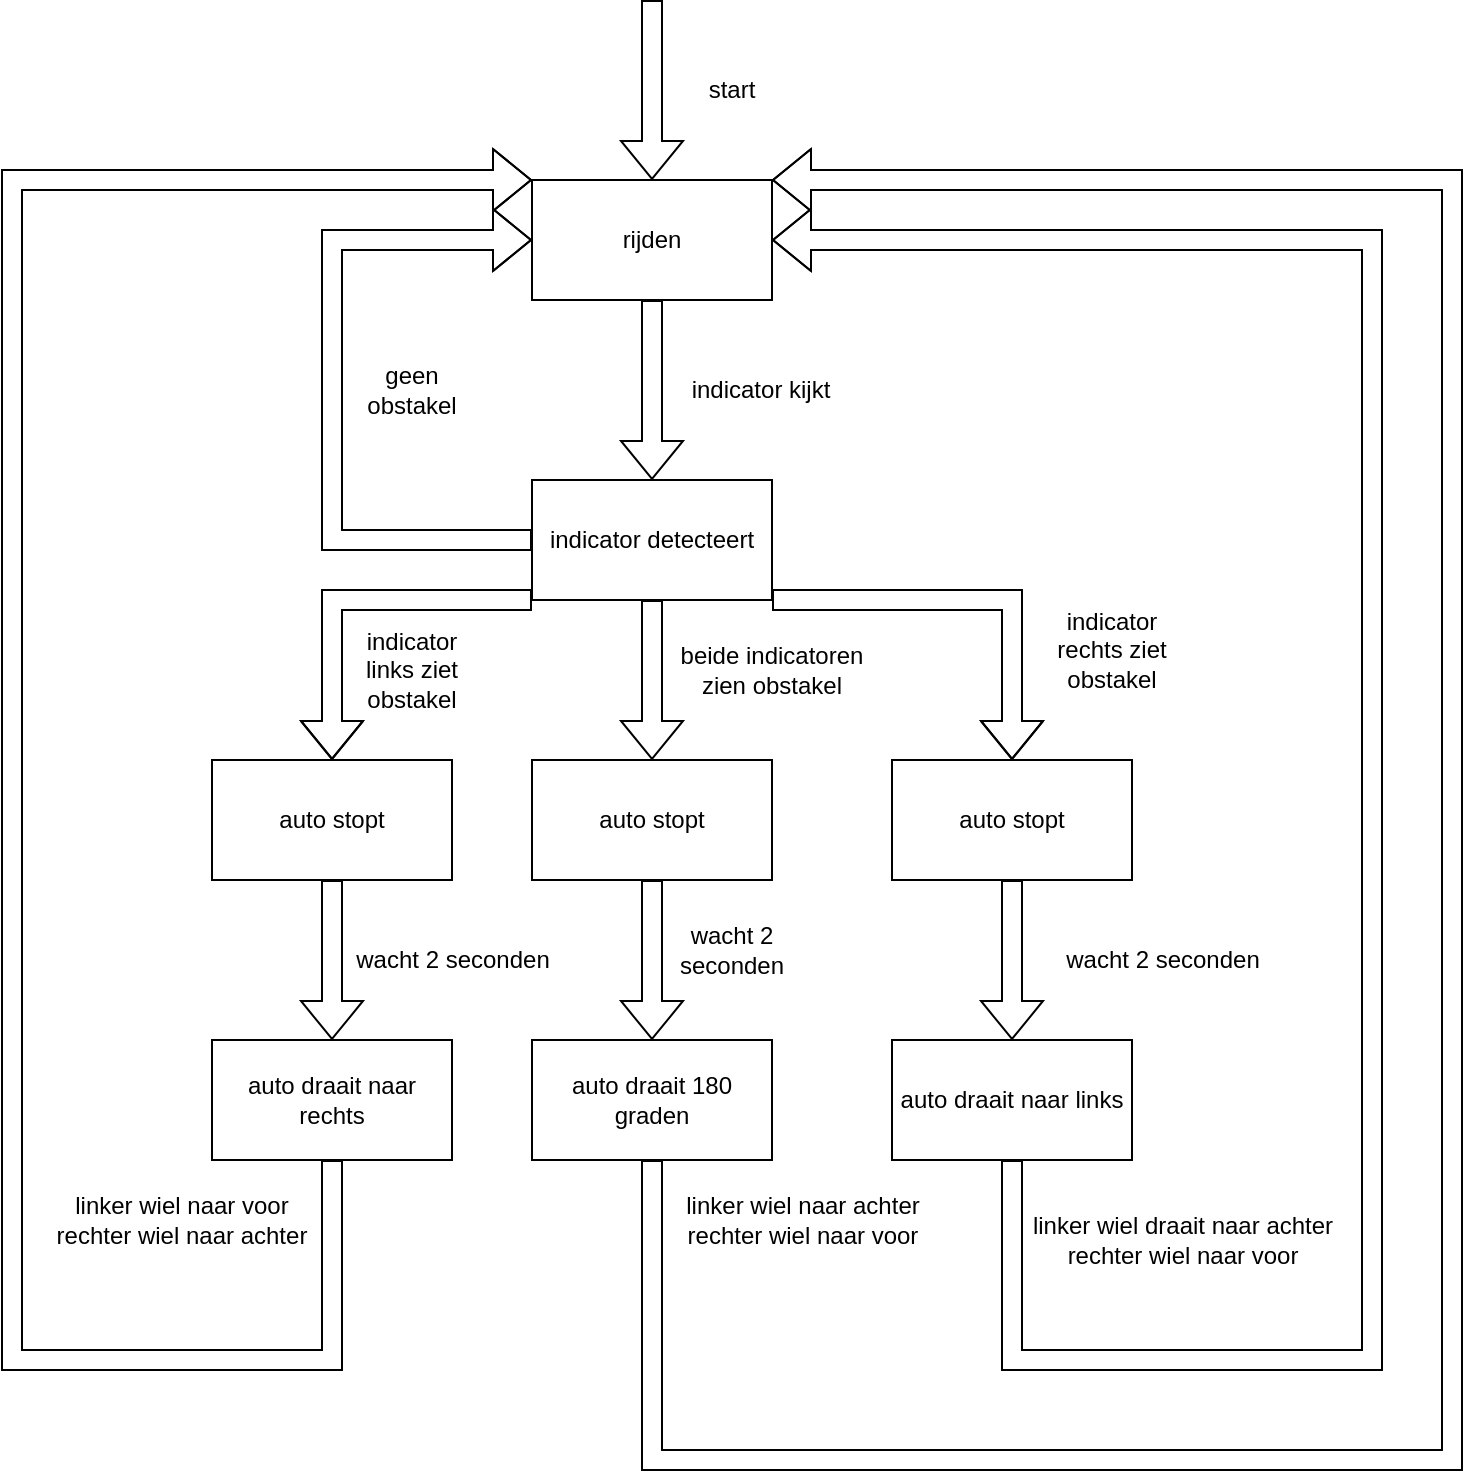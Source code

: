 <mxfile version="18.0.8" type="device"><diagram id="5DUMz3fD6_51PLvjNipT" name="Page-1"><mxGraphModel dx="1038" dy="878" grid="1" gridSize="10" guides="1" tooltips="1" connect="1" arrows="1" fold="1" page="1" pageScale="1" pageWidth="827" pageHeight="1169" math="0" shadow="0"><root><mxCell id="0"/><mxCell id="1" parent="0"/><mxCell id="L4pD6a6C-RpS6To45dtj-1" value="rijden" style="rounded=0;whiteSpace=wrap;html=1;" vertex="1" parent="1"><mxGeometry x="300" y="170" width="120" height="60" as="geometry"/></mxCell><mxCell id="L4pD6a6C-RpS6To45dtj-2" value="" style="shape=flexArrow;endArrow=classic;html=1;rounded=0;entryX=0.5;entryY=0;entryDx=0;entryDy=0;" edge="1" parent="1" target="L4pD6a6C-RpS6To45dtj-1"><mxGeometry width="50" height="50" relative="1" as="geometry"><mxPoint x="360" y="80" as="sourcePoint"/><mxPoint x="440" y="340" as="targetPoint"/></mxGeometry></mxCell><mxCell id="L4pD6a6C-RpS6To45dtj-4" value="start" style="text;html=1;strokeColor=none;fillColor=none;align=center;verticalAlign=middle;whiteSpace=wrap;rounded=0;" vertex="1" parent="1"><mxGeometry x="370" y="110" width="60" height="30" as="geometry"/></mxCell><mxCell id="L4pD6a6C-RpS6To45dtj-5" value="" style="shape=flexArrow;endArrow=classic;html=1;rounded=0;exitX=0.5;exitY=1;exitDx=0;exitDy=0;" edge="1" parent="1" source="L4pD6a6C-RpS6To45dtj-1"><mxGeometry width="50" height="50" relative="1" as="geometry"><mxPoint x="390" y="390" as="sourcePoint"/><mxPoint x="360" y="320" as="targetPoint"/></mxGeometry></mxCell><mxCell id="L4pD6a6C-RpS6To45dtj-6" value="indicator detecteert" style="rounded=0;whiteSpace=wrap;html=1;" vertex="1" parent="1"><mxGeometry x="300" y="320" width="120" height="60" as="geometry"/></mxCell><mxCell id="L4pD6a6C-RpS6To45dtj-8" value="" style="shape=flexArrow;endArrow=classic;html=1;rounded=0;" edge="1" parent="1" target="L4pD6a6C-RpS6To45dtj-11"><mxGeometry width="50" height="50" relative="1" as="geometry"><mxPoint x="300" y="380" as="sourcePoint"/><mxPoint x="360" y="460" as="targetPoint"/><Array as="points"><mxPoint x="200" y="380"/></Array></mxGeometry></mxCell><mxCell id="L4pD6a6C-RpS6To45dtj-9" value="" style="shape=flexArrow;endArrow=classic;html=1;rounded=0;exitX=0;exitY=0.5;exitDx=0;exitDy=0;entryX=0;entryY=0.5;entryDx=0;entryDy=0;" edge="1" parent="1" source="L4pD6a6C-RpS6To45dtj-6" target="L4pD6a6C-RpS6To45dtj-1"><mxGeometry width="50" height="50" relative="1" as="geometry"><mxPoint x="390" y="390" as="sourcePoint"/><mxPoint x="440" y="340" as="targetPoint"/><Array as="points"><mxPoint x="200" y="350"/><mxPoint x="200" y="200"/></Array></mxGeometry></mxCell><mxCell id="L4pD6a6C-RpS6To45dtj-10" value="geen obstakel" style="text;html=1;strokeColor=none;fillColor=none;align=center;verticalAlign=middle;whiteSpace=wrap;rounded=0;" vertex="1" parent="1"><mxGeometry x="210" y="260" width="60" height="30" as="geometry"/></mxCell><mxCell id="L4pD6a6C-RpS6To45dtj-11" value="auto stopt" style="rounded=0;whiteSpace=wrap;html=1;" vertex="1" parent="1"><mxGeometry x="140" y="460" width="120" height="60" as="geometry"/></mxCell><mxCell id="L4pD6a6C-RpS6To45dtj-12" value="indicator links ziet obstakel" style="text;html=1;strokeColor=none;fillColor=none;align=center;verticalAlign=middle;whiteSpace=wrap;rounded=0;" vertex="1" parent="1"><mxGeometry x="210" y="400" width="60" height="30" as="geometry"/></mxCell><mxCell id="L4pD6a6C-RpS6To45dtj-14" value="" style="shape=flexArrow;endArrow=classic;html=1;rounded=0;exitX=1;exitY=1;exitDx=0;exitDy=0;entryX=0.5;entryY=0;entryDx=0;entryDy=0;" edge="1" parent="1" source="L4pD6a6C-RpS6To45dtj-6" target="L4pD6a6C-RpS6To45dtj-19"><mxGeometry width="50" height="50" relative="1" as="geometry"><mxPoint x="400" y="390" as="sourcePoint"/><mxPoint x="570" y="460" as="targetPoint"/><Array as="points"><mxPoint x="540" y="380"/></Array></mxGeometry></mxCell><mxCell id="L4pD6a6C-RpS6To45dtj-15" value="" style="shape=flexArrow;endArrow=classic;html=1;rounded=0;exitX=0.5;exitY=1;exitDx=0;exitDy=0;" edge="1" parent="1" source="L4pD6a6C-RpS6To45dtj-6" target="L4pD6a6C-RpS6To45dtj-16"><mxGeometry width="50" height="50" relative="1" as="geometry"><mxPoint x="390" y="390" as="sourcePoint"/><mxPoint x="360" y="470" as="targetPoint"/></mxGeometry></mxCell><mxCell id="L4pD6a6C-RpS6To45dtj-16" value="auto stopt" style="rounded=0;whiteSpace=wrap;html=1;" vertex="1" parent="1"><mxGeometry x="300" y="460" width="120" height="60" as="geometry"/></mxCell><mxCell id="L4pD6a6C-RpS6To45dtj-17" value="beide indicatoren zien obstakel" style="text;html=1;strokeColor=none;fillColor=none;align=center;verticalAlign=middle;whiteSpace=wrap;rounded=0;" vertex="1" parent="1"><mxGeometry x="370" y="380" width="100" height="70" as="geometry"/></mxCell><mxCell id="L4pD6a6C-RpS6To45dtj-18" value="&amp;nbsp; &amp;nbsp; &amp;nbsp; &amp;nbsp;" style="text;html=1;align=center;verticalAlign=middle;resizable=0;points=[];autosize=1;strokeColor=none;fillColor=none;" vertex="1" parent="1"><mxGeometry x="450" y="270" width="40" height="20" as="geometry"/></mxCell><mxCell id="L4pD6a6C-RpS6To45dtj-19" value="auto stopt" style="rounded=0;whiteSpace=wrap;html=1;" vertex="1" parent="1"><mxGeometry x="480" y="460" width="120" height="60" as="geometry"/></mxCell><mxCell id="L4pD6a6C-RpS6To45dtj-21" value="indicator rechts ziet obstakel" style="text;html=1;strokeColor=none;fillColor=none;align=center;verticalAlign=middle;whiteSpace=wrap;rounded=0;" vertex="1" parent="1"><mxGeometry x="560" y="390" width="60" height="30" as="geometry"/></mxCell><mxCell id="L4pD6a6C-RpS6To45dtj-24" value="" style="shape=flexArrow;endArrow=classic;html=1;rounded=0;exitX=0.5;exitY=1;exitDx=0;exitDy=0;" edge="1" parent="1" source="L4pD6a6C-RpS6To45dtj-11"><mxGeometry width="50" height="50" relative="1" as="geometry"><mxPoint x="390" y="380" as="sourcePoint"/><mxPoint x="200" y="600" as="targetPoint"/></mxGeometry></mxCell><mxCell id="L4pD6a6C-RpS6To45dtj-25" value="wacht 2 seconden" style="text;html=1;align=center;verticalAlign=middle;resizable=0;points=[];autosize=1;strokeColor=none;fillColor=none;" vertex="1" parent="1"><mxGeometry x="205" y="550" width="110" height="20" as="geometry"/></mxCell><mxCell id="L4pD6a6C-RpS6To45dtj-26" value="auto draait naar &amp;nbsp;rechts&amp;nbsp;" style="rounded=0;whiteSpace=wrap;html=1;" vertex="1" parent="1"><mxGeometry x="140" y="600" width="120" height="60" as="geometry"/></mxCell><mxCell id="L4pD6a6C-RpS6To45dtj-27" value="" style="shape=flexArrow;endArrow=classic;html=1;rounded=0;exitX=0.5;exitY=1;exitDx=0;exitDy=0;" edge="1" parent="1" source="L4pD6a6C-RpS6To45dtj-16"><mxGeometry width="50" height="50" relative="1" as="geometry"><mxPoint x="380" y="380" as="sourcePoint"/><mxPoint x="360" y="600" as="targetPoint"/></mxGeometry></mxCell><mxCell id="L4pD6a6C-RpS6To45dtj-29" value="wacht 2 seconden" style="text;html=1;strokeColor=none;fillColor=none;align=center;verticalAlign=middle;whiteSpace=wrap;rounded=0;" vertex="1" parent="1"><mxGeometry x="370" y="540" width="60" height="30" as="geometry"/></mxCell><mxCell id="L4pD6a6C-RpS6To45dtj-31" value="auto draait 180 graden" style="rounded=0;whiteSpace=wrap;html=1;" vertex="1" parent="1"><mxGeometry x="300" y="600" width="120" height="60" as="geometry"/></mxCell><mxCell id="L4pD6a6C-RpS6To45dtj-32" value="" style="shape=flexArrow;endArrow=classic;html=1;rounded=0;exitX=0.5;exitY=1;exitDx=0;exitDy=0;" edge="1" parent="1" source="L4pD6a6C-RpS6To45dtj-19"><mxGeometry width="50" height="50" relative="1" as="geometry"><mxPoint x="380" y="380" as="sourcePoint"/><mxPoint x="540" y="600" as="targetPoint"/></mxGeometry></mxCell><mxCell id="L4pD6a6C-RpS6To45dtj-33" value="wacht 2 seconden" style="text;html=1;align=center;verticalAlign=middle;resizable=0;points=[];autosize=1;strokeColor=none;fillColor=none;" vertex="1" parent="1"><mxGeometry x="560" y="550" width="110" height="20" as="geometry"/></mxCell><mxCell id="L4pD6a6C-RpS6To45dtj-34" value="auto draait naar links" style="whiteSpace=wrap;html=1;" vertex="1" parent="1"><mxGeometry x="480" y="600" width="120" height="60" as="geometry"/></mxCell><mxCell id="L4pD6a6C-RpS6To45dtj-35" value="" style="shape=flexArrow;endArrow=classic;html=1;rounded=0;exitX=0.5;exitY=1;exitDx=0;exitDy=0;entryX=1;entryY=0;entryDx=0;entryDy=0;" edge="1" parent="1" source="L4pD6a6C-RpS6To45dtj-31" target="L4pD6a6C-RpS6To45dtj-1"><mxGeometry width="50" height="50" relative="1" as="geometry"><mxPoint x="380" y="670" as="sourcePoint"/><mxPoint x="360" y="729" as="targetPoint"/><Array as="points"><mxPoint x="360" y="810"/><mxPoint x="760" y="810"/><mxPoint x="760" y="170"/></Array></mxGeometry></mxCell><mxCell id="L4pD6a6C-RpS6To45dtj-36" value="linker wiel naar achter&lt;br&gt;rechter wiel naar voor" style="text;html=1;align=center;verticalAlign=middle;resizable=0;points=[];autosize=1;strokeColor=none;fillColor=none;" vertex="1" parent="1"><mxGeometry x="370" y="675" width="130" height="30" as="geometry"/></mxCell><mxCell id="L4pD6a6C-RpS6To45dtj-38" value="" style="shape=flexArrow;endArrow=classic;html=1;rounded=0;exitX=0.5;exitY=1;exitDx=0;exitDy=0;" edge="1" parent="1" source="L4pD6a6C-RpS6To45dtj-34" target="L4pD6a6C-RpS6To45dtj-1"><mxGeometry width="50" height="50" relative="1" as="geometry"><mxPoint x="390" y="480" as="sourcePoint"/><mxPoint x="540" y="240" as="targetPoint"/><Array as="points"><mxPoint x="540" y="760"/><mxPoint x="720" y="760"/><mxPoint x="720" y="200"/></Array></mxGeometry></mxCell><mxCell id="L4pD6a6C-RpS6To45dtj-39" value="linker wiel draait naar achter&lt;br&gt;rechter wiel naar voor" style="text;html=1;align=center;verticalAlign=middle;resizable=0;points=[];autosize=1;strokeColor=none;fillColor=none;" vertex="1" parent="1"><mxGeometry x="540" y="685" width="170" height="30" as="geometry"/></mxCell><mxCell id="L4pD6a6C-RpS6To45dtj-40" value="" style="shape=flexArrow;endArrow=classic;html=1;rounded=0;exitX=0.5;exitY=1;exitDx=0;exitDy=0;entryX=0;entryY=0;entryDx=0;entryDy=0;" edge="1" parent="1" source="L4pD6a6C-RpS6To45dtj-26" target="L4pD6a6C-RpS6To45dtj-1"><mxGeometry width="50" height="50" relative="1" as="geometry"><mxPoint x="390" y="480" as="sourcePoint"/><mxPoint x="150" y="170" as="targetPoint"/><Array as="points"><mxPoint x="200" y="760"/><mxPoint x="40" y="760"/><mxPoint x="40" y="170"/></Array></mxGeometry></mxCell><mxCell id="L4pD6a6C-RpS6To45dtj-41" value="linker wiel naar voor&lt;br&gt;rechter wiel naar achter" style="text;html=1;strokeColor=none;fillColor=none;align=center;verticalAlign=middle;whiteSpace=wrap;rounded=0;" vertex="1" parent="1"><mxGeometry x="60" y="675" width="130" height="30" as="geometry"/></mxCell><mxCell id="L4pD6a6C-RpS6To45dtj-42" value="indicator kijkt" style="text;html=1;align=center;verticalAlign=middle;resizable=0;points=[];autosize=1;strokeColor=none;fillColor=none;" vertex="1" parent="1"><mxGeometry x="374" y="265" width="80" height="20" as="geometry"/></mxCell></root></mxGraphModel></diagram></mxfile>
